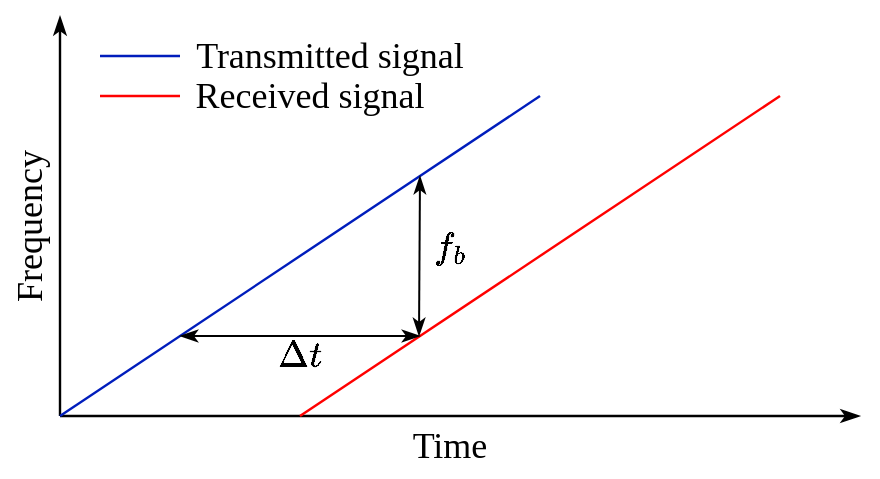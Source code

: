<mxfile version="27.1.4">
  <diagram name="Page-1" id="hzQNiu2yaNHNc1C0LU1J">
    <mxGraphModel dx="2054" dy="1173" grid="1" gridSize="10" guides="1" tooltips="1" connect="1" arrows="1" fold="1" page="1" pageScale="1" pageWidth="850" pageHeight="1100" math="1" shadow="0">
      <root>
        <mxCell id="0" />
        <mxCell id="1" parent="0" />
        <mxCell id="4S3nyw_fa0lxDtIw3-Gl-1" value="" style="endArrow=classicThin;html=1;rounded=0;endFill=1;fontFamily=Times New Roman;fontSize=18;strokeWidth=1.2;" parent="1" edge="1">
          <mxGeometry width="50" height="50" relative="1" as="geometry">
            <mxPoint x="240" y="600" as="sourcePoint" />
            <mxPoint x="240" y="400" as="targetPoint" />
          </mxGeometry>
        </mxCell>
        <mxCell id="4S3nyw_fa0lxDtIw3-Gl-2" value="" style="endArrow=classicThin;html=1;rounded=0;endFill=1;fontFamily=Times New Roman;fontSize=18;strokeWidth=1.2;" parent="1" edge="1">
          <mxGeometry width="50" height="50" relative="1" as="geometry">
            <mxPoint x="240" y="600" as="sourcePoint" />
            <mxPoint x="640" y="600" as="targetPoint" />
          </mxGeometry>
        </mxCell>
        <mxCell id="4S3nyw_fa0lxDtIw3-Gl-3" value="" style="endArrow=none;html=1;rounded=0;fillColor=#0050ef;strokeColor=light-dark(#001DBC,#007FFF);fontFamily=Times New Roman;fontSize=18;strokeWidth=1.2;" parent="1" edge="1">
          <mxGeometry width="50" height="50" relative="1" as="geometry">
            <mxPoint x="240" y="600" as="sourcePoint" />
            <mxPoint x="480" y="440" as="targetPoint" />
          </mxGeometry>
        </mxCell>
        <mxCell id="4S3nyw_fa0lxDtIw3-Gl-4" value="" style="endArrow=none;html=1;rounded=0;fillColor=#e51400;strokeColor=light-dark(#FF0000,#FF0000);fontFamily=Times New Roman;fontSize=18;strokeWidth=1.2;curved=0;" parent="1" edge="1">
          <mxGeometry width="50" height="50" relative="1" as="geometry">
            <mxPoint x="360" y="600" as="sourcePoint" />
            <mxPoint x="600" y="440" as="targetPoint" />
          </mxGeometry>
        </mxCell>
        <mxCell id="4S3nyw_fa0lxDtIw3-Gl-5" value="" style="endArrow=classicThin;startArrow=classicThin;html=1;rounded=0;startFill=1;endFill=1;fontFamily=Times New Roman;fontSize=18;strokeWidth=1;" parent="1" edge="1">
          <mxGeometry width="50" height="50" relative="1" as="geometry">
            <mxPoint x="300" y="560" as="sourcePoint" />
            <mxPoint x="420" y="560" as="targetPoint" />
          </mxGeometry>
        </mxCell>
        <mxCell id="4S3nyw_fa0lxDtIw3-Gl-6" value="" style="endArrow=classicThin;startArrow=classicThin;html=1;rounded=0;endFill=1;startFill=1;endSize=6;jumpSize=6;targetPerimeterSpacing=0;sourcePerimeterSpacing=0;strokeWidth=1;fontFamily=Times New Roman;fontSize=18;" parent="1" edge="1">
          <mxGeometry width="50" height="50" relative="1" as="geometry">
            <mxPoint x="419.5" y="560" as="sourcePoint" />
            <mxPoint x="420" y="480" as="targetPoint" />
          </mxGeometry>
        </mxCell>
        <mxCell id="4S3nyw_fa0lxDtIw3-Gl-7" value="&lt;font&gt;Frequency&lt;/font&gt;" style="text;html=1;align=center;verticalAlign=middle;whiteSpace=wrap;rounded=0;rotation=-90;fontSize=18;fontFamily=Times New Roman;strokeWidth=2;" parent="1" vertex="1">
          <mxGeometry x="185" y="490" width="80" height="30" as="geometry" />
        </mxCell>
        <mxCell id="4S3nyw_fa0lxDtIw3-Gl-8" value="&lt;font&gt;Time&lt;/font&gt;" style="text;html=1;align=center;verticalAlign=middle;whiteSpace=wrap;rounded=0;fontFamily=Times New Roman;fontSize=18;strokeWidth=2;" parent="1" vertex="1">
          <mxGeometry x="405" y="600" width="60" height="30" as="geometry" />
        </mxCell>
        <mxCell id="4S3nyw_fa0lxDtIw3-Gl-9" value="&lt;font&gt;$$f_b$$&lt;/font&gt;" style="text;html=1;align=center;verticalAlign=middle;whiteSpace=wrap;rounded=0;fontSize=18;fontFamily=Times New Roman;strokeWidth=2;" parent="1" vertex="1">
          <mxGeometry x="425" y="500" width="20" height="30" as="geometry" />
        </mxCell>
        <mxCell id="4S3nyw_fa0lxDtIw3-Gl-10" value="&lt;font&gt;$$\Delta t$$&lt;/font&gt;" style="text;html=1;align=center;verticalAlign=middle;whiteSpace=wrap;rounded=0;fontSize=18;fontFamily=Times New Roman;strokeWidth=2;" parent="1" vertex="1">
          <mxGeometry x="330" y="560" width="60" height="20" as="geometry" />
        </mxCell>
        <mxCell id="4S3nyw_fa0lxDtIw3-Gl-13" value="" style="endArrow=none;html=1;rounded=0;fillColor=#e51400;strokeColor=light-dark(#FF0000,#FF0000);fontFamily=Times New Roman;fontSize=18;strokeWidth=1.2;curved=0;" parent="1" edge="1">
          <mxGeometry width="50" height="50" relative="1" as="geometry">
            <mxPoint x="260" y="440" as="sourcePoint" />
            <mxPoint x="300" y="440" as="targetPoint" />
          </mxGeometry>
        </mxCell>
        <mxCell id="4S3nyw_fa0lxDtIw3-Gl-14" value="" style="endArrow=none;html=1;rounded=0;fillColor=#0050ef;strokeColor=light-dark(#001DBC,#007FFF);fontFamily=Times New Roman;fontSize=18;strokeWidth=1.2;" parent="1" edge="1">
          <mxGeometry width="50" height="50" relative="1" as="geometry">
            <mxPoint x="260" y="420" as="sourcePoint" />
            <mxPoint x="300" y="420" as="targetPoint" />
          </mxGeometry>
        </mxCell>
        <mxCell id="4S3nyw_fa0lxDtIw3-Gl-15" value="&lt;font&gt;Transmitted signal&lt;/font&gt;" style="text;html=1;align=center;verticalAlign=middle;whiteSpace=wrap;rounded=0;fontSize=18;fontFamily=Times New Roman;strokeWidth=2;" parent="1" vertex="1">
          <mxGeometry x="300" y="410" width="150" height="20" as="geometry" />
        </mxCell>
        <mxCell id="4S3nyw_fa0lxDtIw3-Gl-16" value="&lt;font&gt;Received signal&lt;/font&gt;" style="text;html=1;align=center;verticalAlign=middle;whiteSpace=wrap;rounded=0;fontSize=18;fontFamily=Times New Roman;strokeWidth=2;" parent="1" vertex="1">
          <mxGeometry x="300" y="430" width="130" height="20" as="geometry" />
        </mxCell>
      </root>
    </mxGraphModel>
  </diagram>
</mxfile>

